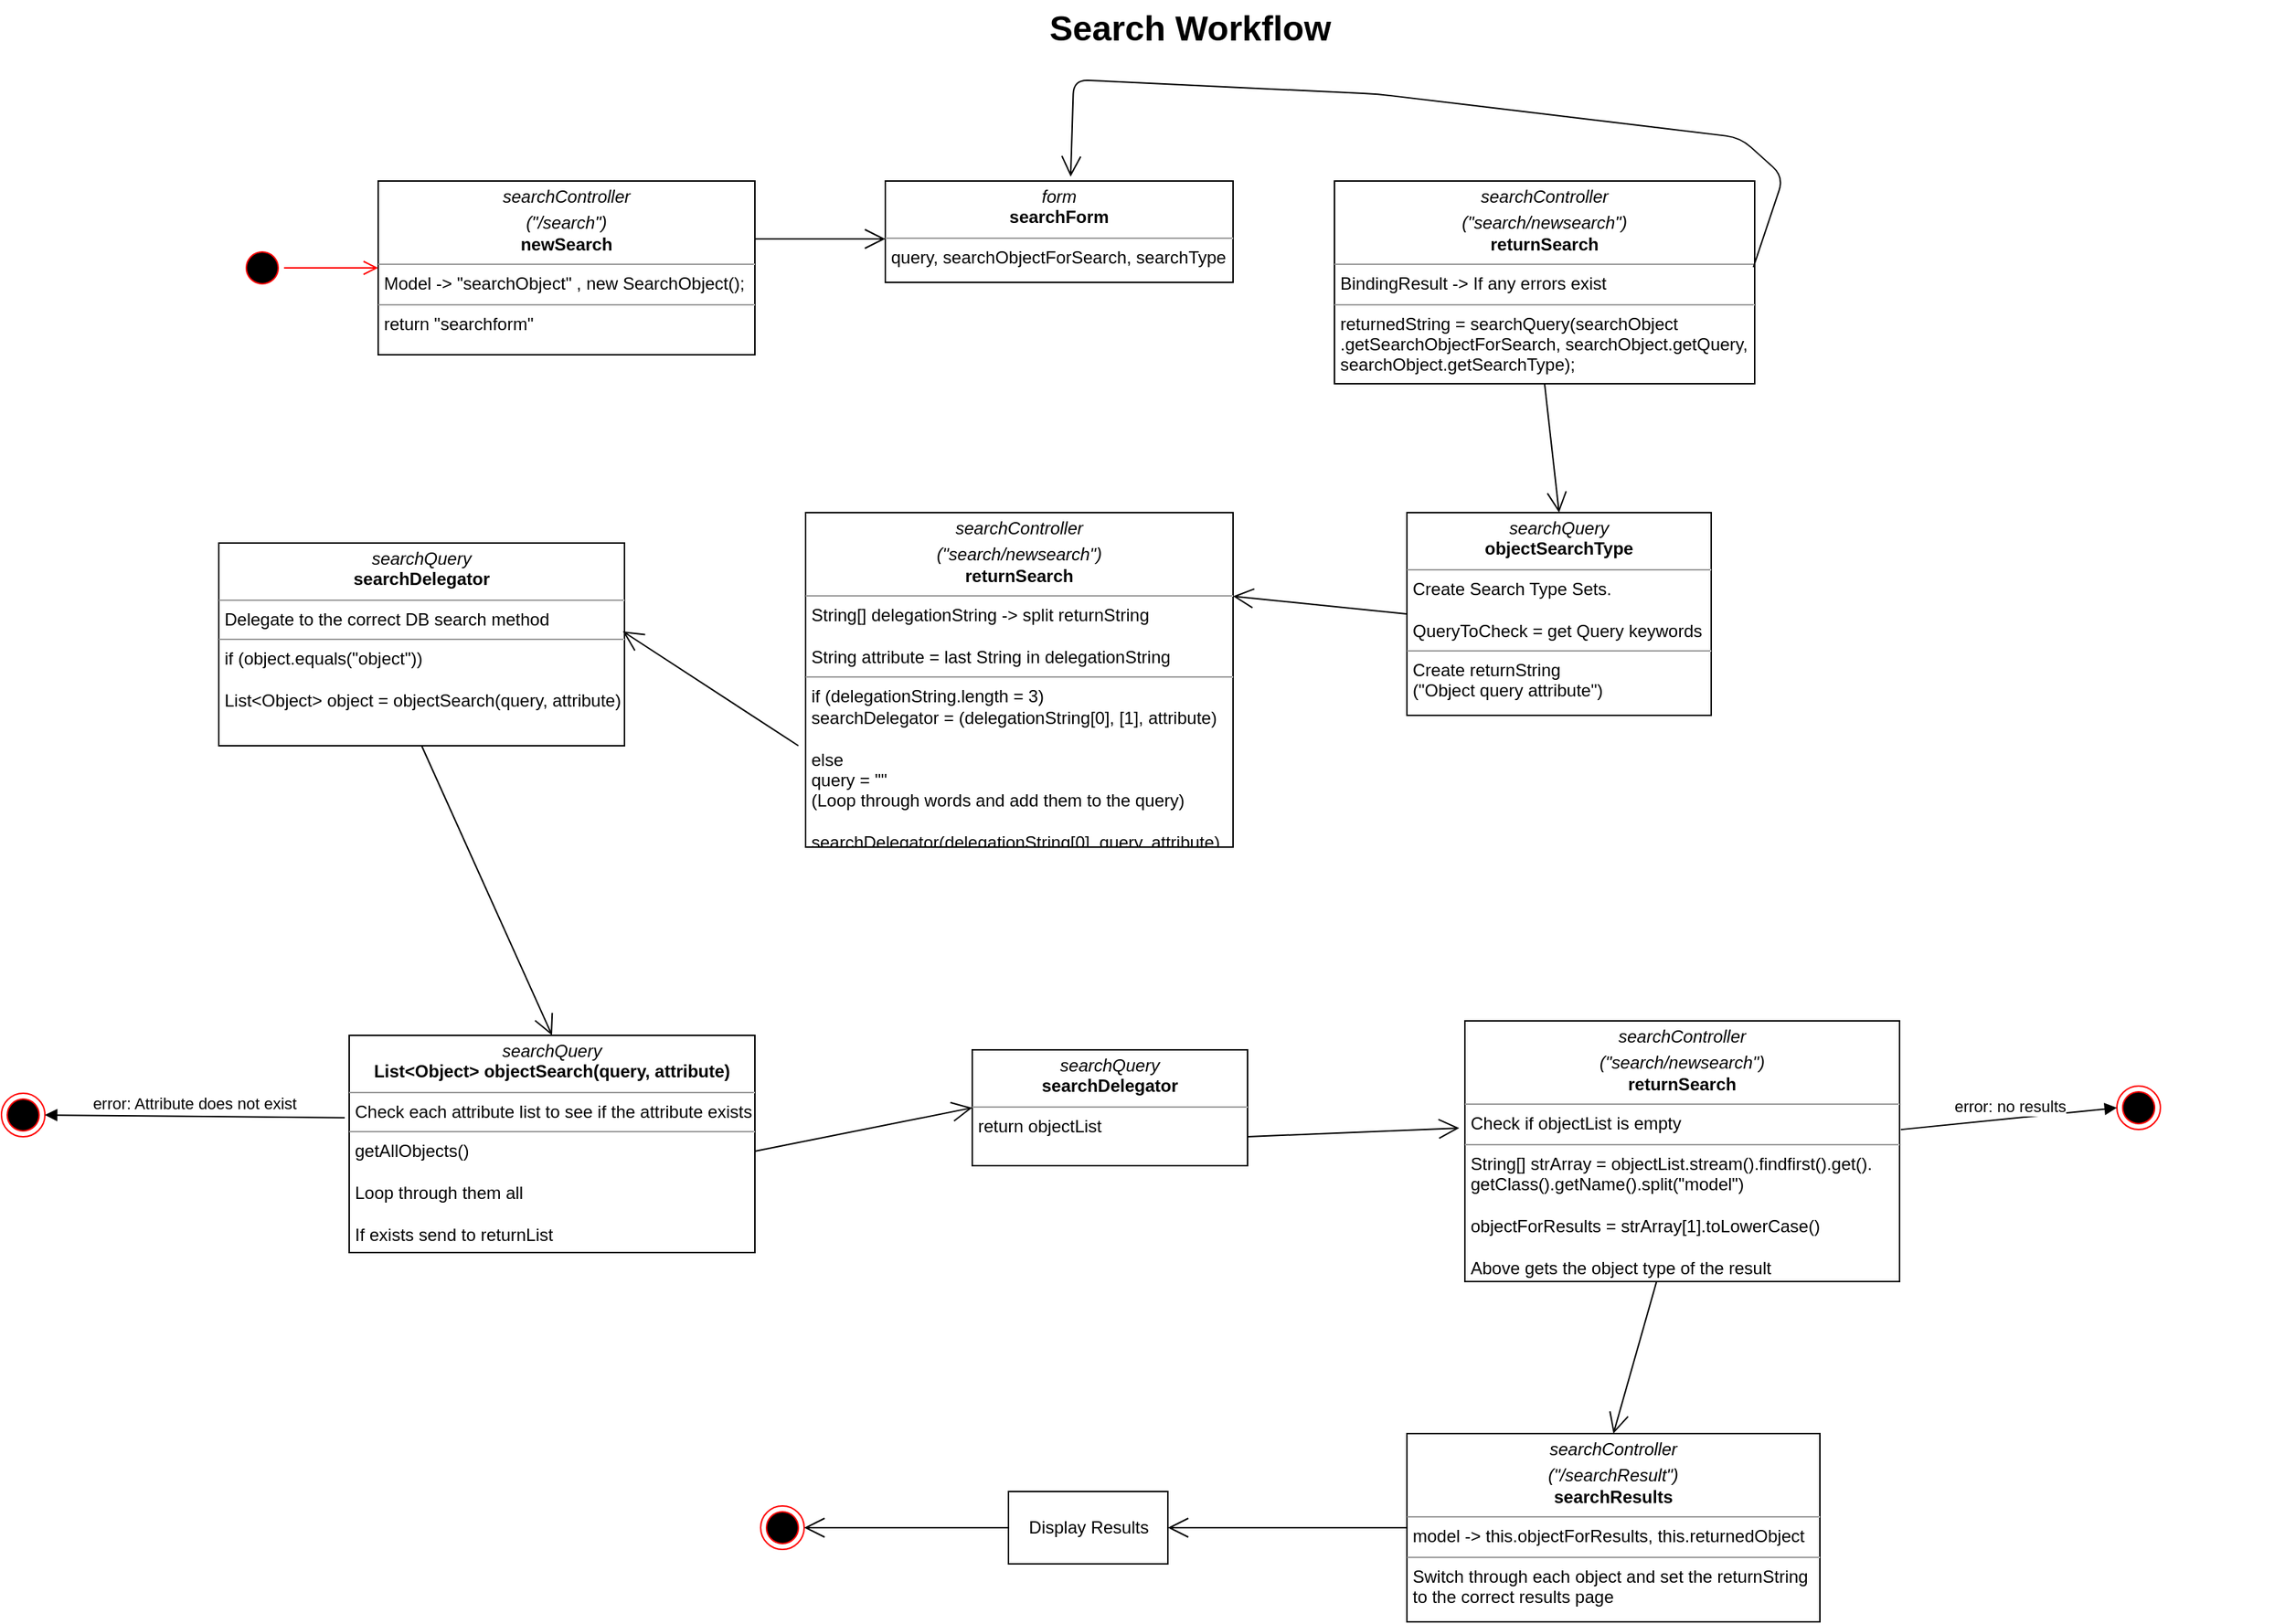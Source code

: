 <mxfile pages="1" version="11.2.8" type="github"><diagram name="Page-1" id="929967ad-93f9-6ef4-fab6-5d389245f69c"><mxGraphModel dx="1572" dy="1092" grid="1" gridSize="10" guides="1" tooltips="1" connect="1" arrows="1" fold="1" page="1" pageScale="1.5" pageWidth="1169" pageHeight="826" background="none" math="0" shadow="0"><root><mxCell id="0" style=";html=1;"/><mxCell id="1" style=";html=1;" parent="0"/><mxCell id="1672d66443f91eb5-23" value="Search Workflow&lt;br&gt;" style="text;strokeColor=none;fillColor=none;html=1;fontSize=24;fontStyle=1;verticalAlign=middle;align=center;" parent="1" vertex="1"><mxGeometry x="120" y="40" width="1510" height="40" as="geometry"/></mxCell><mxCell id="hJBjddVs129jAxn9dLpD-6" value="&lt;p style=&quot;margin: 0px ; margin-top: 4px ; text-align: center&quot;&gt;&lt;i&gt;searchController&lt;/i&gt;&lt;/p&gt;&lt;p style=&quot;margin: 0px ; margin-top: 4px ; text-align: center&quot;&gt;&lt;i&gt;(&quot;/search&quot;)&lt;/i&gt;&lt;br&gt;&lt;b&gt;newSearch&lt;/b&gt;&lt;/p&gt;&lt;hr size=&quot;1&quot;&gt;&lt;p style=&quot;margin: 0px ; margin-left: 4px&quot;&gt;Model -&amp;gt; &quot;searchObject&quot; , new SearchObject();&lt;/p&gt;&lt;hr size=&quot;1&quot;&gt;&lt;p style=&quot;margin: 0px ; margin-left: 4px&quot;&gt;return &quot;searchform&quot;&lt;/p&gt;" style="verticalAlign=top;align=left;overflow=fill;fontSize=12;fontFamily=Helvetica;html=1;" vertex="1" parent="1"><mxGeometry x="315" y="165" width="260" height="120" as="geometry"/></mxCell><mxCell id="hJBjddVs129jAxn9dLpD-7" value="" style="ellipse;html=1;shape=startState;fillColor=#000000;strokeColor=#ff0000;" vertex="1" parent="1"><mxGeometry x="220" y="210" width="30" height="30" as="geometry"/></mxCell><mxCell id="hJBjddVs129jAxn9dLpD-8" value="" style="edgeStyle=orthogonalEdgeStyle;html=1;verticalAlign=bottom;endArrow=open;endSize=8;strokeColor=#ff0000;entryX=0;entryY=0.5;entryDx=0;entryDy=0;" edge="1" source="hJBjddVs129jAxn9dLpD-7" parent="1" target="hJBjddVs129jAxn9dLpD-6"><mxGeometry relative="1" as="geometry"><mxPoint x="220" y="305" as="targetPoint"/></mxGeometry></mxCell><mxCell id="hJBjddVs129jAxn9dLpD-9" value="&lt;p style=&quot;margin: 0px ; margin-top: 4px ; text-align: center&quot;&gt;&lt;i&gt;form&lt;/i&gt;&lt;br&gt;&lt;b&gt;searchForm&lt;/b&gt;&lt;/p&gt;&lt;hr size=&quot;1&quot;&gt;&lt;p style=&quot;margin: 0px ; margin-left: 4px&quot;&gt;query, searchObjectForSearch, searchType&lt;/p&gt;" style="verticalAlign=top;align=left;overflow=fill;fontSize=12;fontFamily=Helvetica;html=1;" vertex="1" parent="1"><mxGeometry x="665" y="165" width="240" height="70" as="geometry"/></mxCell><mxCell id="hJBjddVs129jAxn9dLpD-10" value="" style="endArrow=open;endFill=1;endSize=12;html=1;" edge="1" parent="1"><mxGeometry width="160" relative="1" as="geometry"><mxPoint x="575" y="205" as="sourcePoint"/><mxPoint x="665" y="205" as="targetPoint"/></mxGeometry></mxCell><mxCell id="hJBjddVs129jAxn9dLpD-11" value="&lt;p style=&quot;margin: 0px ; margin-top: 4px ; text-align: center&quot;&gt;&lt;i&gt;searchController&lt;/i&gt;&lt;/p&gt;&lt;p style=&quot;margin: 0px ; margin-top: 4px ; text-align: center&quot;&gt;&lt;i&gt;(&quot;search/newsearch&quot;)&lt;/i&gt;&lt;br&gt;&lt;b&gt;returnSearch&lt;/b&gt;&lt;/p&gt;&lt;hr size=&quot;1&quot;&gt;&lt;p style=&quot;margin: 0px ; margin-left: 4px&quot;&gt;BindingResult -&amp;gt; If any errors exist&lt;/p&gt;&lt;hr size=&quot;1&quot;&gt;&lt;p style=&quot;margin: 0px ; margin-left: 4px&quot;&gt;returnedString = searchQuery(searchObject&lt;/p&gt;&lt;p style=&quot;margin: 0px ; margin-left: 4px&quot;&gt;&lt;span&gt;.getSearchObjectForSearch, searchObject.getQuery,&lt;/span&gt;&lt;/p&gt;&lt;p style=&quot;margin: 0px ; margin-left: 4px&quot;&gt;&lt;span&gt;searchObject.getSearchType);&lt;/span&gt;&lt;/p&gt;" style="verticalAlign=top;align=left;overflow=fill;fontSize=12;fontFamily=Helvetica;html=1;" vertex="1" parent="1"><mxGeometry x="975" y="165" width="290" height="140" as="geometry"/></mxCell><mxCell id="hJBjddVs129jAxn9dLpD-12" value="" style="endArrow=open;endFill=1;endSize=12;html=1;entryX=0.533;entryY=-0.043;entryDx=0;entryDy=0;entryPerimeter=0;exitX=0.997;exitY=0.425;exitDx=0;exitDy=0;exitPerimeter=0;" edge="1" parent="1" source="hJBjddVs129jAxn9dLpD-11" target="hJBjddVs129jAxn9dLpD-9"><mxGeometry width="160" relative="1" as="geometry"><mxPoint x="1185" y="215" as="sourcePoint"/><mxPoint x="795" y="135" as="targetPoint"/><Array as="points"><mxPoint x="1285" y="162"/><mxPoint x="1255" y="135"/><mxPoint x="1005" y="105"/><mxPoint x="795" y="95"/></Array></mxGeometry></mxCell><mxCell id="hJBjddVs129jAxn9dLpD-13" value="&lt;p style=&quot;margin: 0px ; margin-top: 4px ; text-align: center&quot;&gt;&lt;i&gt;searchQuery&lt;/i&gt;&lt;br&gt;&lt;b&gt;objectSearchType&lt;/b&gt;&lt;/p&gt;&lt;hr size=&quot;1&quot;&gt;&lt;p style=&quot;margin: 0px ; margin-left: 4px&quot;&gt;Create Search Type Sets.&lt;/p&gt;&lt;p style=&quot;margin: 0px ; margin-left: 4px&quot;&gt;&lt;br&gt;&lt;/p&gt;&lt;p style=&quot;margin: 0px ; margin-left: 4px&quot;&gt;QueryToCheck = get Query keywords&lt;/p&gt;&lt;hr size=&quot;1&quot;&gt;&lt;p style=&quot;margin: 0px ; margin-left: 4px&quot;&gt;Create returnString&lt;/p&gt;&lt;p style=&quot;margin: 0px ; margin-left: 4px&quot;&gt;(&quot;Object query attribute&quot;)&lt;/p&gt;" style="verticalAlign=top;align=left;overflow=fill;fontSize=12;fontFamily=Helvetica;html=1;" vertex="1" parent="1"><mxGeometry x="1025" y="394" width="210" height="140" as="geometry"/></mxCell><mxCell id="hJBjddVs129jAxn9dLpD-14" value="" style="endArrow=open;endFill=1;endSize=12;html=1;exitX=0.5;exitY=1;exitDx=0;exitDy=0;entryX=0.5;entryY=0;entryDx=0;entryDy=0;" edge="1" parent="1" source="hJBjddVs129jAxn9dLpD-11" target="hJBjddVs129jAxn9dLpD-13"><mxGeometry width="160" relative="1" as="geometry"><mxPoint x="795" y="335" as="sourcePoint"/><mxPoint x="955" y="335" as="targetPoint"/></mxGeometry></mxCell><mxCell id="hJBjddVs129jAxn9dLpD-15" value="&lt;p style=&quot;margin: 0px ; margin-top: 4px ; text-align: center&quot;&gt;&lt;i&gt;searchController&lt;/i&gt;&lt;/p&gt;&lt;p style=&quot;margin: 0px ; margin-top: 4px ; text-align: center&quot;&gt;&lt;i&gt;(&quot;search/newsearch&quot;)&lt;/i&gt;&lt;br&gt;&lt;b&gt;returnSearch&lt;/b&gt;&lt;/p&gt;&lt;hr size=&quot;1&quot;&gt;&lt;p style=&quot;margin: 0px ; margin-left: 4px&quot;&gt;String[] delegationString -&amp;gt; split returnString&lt;/p&gt;&lt;p style=&quot;margin: 0px ; margin-left: 4px&quot;&gt;&lt;br&gt;&lt;/p&gt;&lt;p style=&quot;margin: 0px ; margin-left: 4px&quot;&gt;String attribute = last String in delegationString&lt;/p&gt;&lt;hr size=&quot;1&quot;&gt;&lt;p style=&quot;margin: 0px ; margin-left: 4px&quot;&gt;if (delegationString.length = 3)&lt;/p&gt;&lt;p style=&quot;margin: 0px ; margin-left: 4px&quot;&gt;searchDelegator = (delegationString[0], [1], attribute)&lt;/p&gt;&lt;p style=&quot;margin: 0px ; margin-left: 4px&quot;&gt;&lt;br&gt;&lt;/p&gt;&lt;p style=&quot;margin: 0px ; margin-left: 4px&quot;&gt;else&lt;/p&gt;&lt;p style=&quot;margin: 0px ; margin-left: 4px&quot;&gt;query = &quot;&quot;&lt;/p&gt;&lt;p style=&quot;margin: 0px ; margin-left: 4px&quot;&gt;(Loop through words and add them to the query)&lt;/p&gt;&lt;p style=&quot;margin: 0px ; margin-left: 4px&quot;&gt;&lt;br&gt;&lt;/p&gt;&lt;p style=&quot;margin: 0px ; margin-left: 4px&quot;&gt;searchDelegator(delegationString[0], query, attribute)&lt;/p&gt;&lt;p style=&quot;margin: 0px ; margin-left: 4px&quot;&gt;&lt;br&gt;&lt;/p&gt;&lt;p style=&quot;margin: 0px ; margin-left: 4px&quot;&gt;&lt;br&gt;&lt;/p&gt;" style="verticalAlign=top;align=left;overflow=fill;fontSize=12;fontFamily=Helvetica;html=1;" vertex="1" parent="1"><mxGeometry x="610" y="394" width="295" height="231" as="geometry"/></mxCell><mxCell id="hJBjddVs129jAxn9dLpD-16" value="" style="endArrow=open;endFill=1;endSize=12;html=1;exitX=0;exitY=0.5;exitDx=0;exitDy=0;entryX=1;entryY=0.25;entryDx=0;entryDy=0;" edge="1" parent="1" source="hJBjddVs129jAxn9dLpD-13" target="hJBjddVs129jAxn9dLpD-15"><mxGeometry width="160" relative="1" as="geometry"><mxPoint x="925" y="545" as="sourcePoint"/><mxPoint x="1085" y="545" as="targetPoint"/></mxGeometry></mxCell><mxCell id="hJBjddVs129jAxn9dLpD-21" value="&lt;p style=&quot;margin: 0px ; margin-top: 4px ; text-align: center&quot;&gt;&lt;i&gt;searchQuery&lt;/i&gt;&lt;br&gt;&lt;b&gt;searchDelegator&lt;/b&gt;&lt;/p&gt;&lt;hr size=&quot;1&quot;&gt;&lt;p style=&quot;margin: 0px ; margin-left: 4px&quot;&gt;Delegate to the correct DB search method&lt;/p&gt;&lt;hr size=&quot;1&quot;&gt;&lt;p style=&quot;margin: 0px ; margin-left: 4px&quot;&gt;if (object.equals(&quot;object&quot;))&lt;/p&gt;&lt;p style=&quot;margin: 0px ; margin-left: 4px&quot;&gt;&lt;br&gt;&lt;/p&gt;&lt;p style=&quot;margin: 0px ; margin-left: 4px&quot;&gt;List&amp;lt;Object&amp;gt; object = objectSearch(query, attribute)&lt;/p&gt;" style="verticalAlign=top;align=left;overflow=fill;fontSize=12;fontFamily=Helvetica;html=1;" vertex="1" parent="1"><mxGeometry x="205" y="415" width="280" height="140" as="geometry"/></mxCell><mxCell id="hJBjddVs129jAxn9dLpD-22" value="" style="endArrow=open;endFill=1;endSize=12;html=1;entryX=0.996;entryY=0.436;entryDx=0;entryDy=0;entryPerimeter=0;" edge="1" parent="1" target="hJBjddVs129jAxn9dLpD-21"><mxGeometry width="160" relative="1" as="geometry"><mxPoint x="605" y="555" as="sourcePoint"/><mxPoint x="585" y="585" as="targetPoint"/></mxGeometry></mxCell><mxCell id="hJBjddVs129jAxn9dLpD-23" value="&lt;p style=&quot;margin: 0px ; margin-top: 4px ; text-align: center&quot;&gt;&lt;i&gt;searchQuery&lt;/i&gt;&lt;br&gt;&lt;b&gt;List&amp;lt;Object&amp;gt; objectSearch(query, attribute)&lt;/b&gt;&lt;/p&gt;&lt;hr size=&quot;1&quot;&gt;&lt;p style=&quot;margin: 0px ; margin-left: 4px&quot;&gt;Check each attribute list to see if the attribute exists&lt;/p&gt;&lt;hr size=&quot;1&quot;&gt;&lt;p style=&quot;margin: 0px ; margin-left: 4px&quot;&gt;getAllObjects()&lt;/p&gt;&lt;p style=&quot;margin: 0px ; margin-left: 4px&quot;&gt;&lt;br&gt;&lt;/p&gt;&lt;p style=&quot;margin: 0px ; margin-left: 4px&quot;&gt;Loop through them all&lt;/p&gt;&lt;p style=&quot;margin: 0px ; margin-left: 4px&quot;&gt;&lt;br&gt;&lt;/p&gt;&lt;p style=&quot;margin: 0px ; margin-left: 4px&quot;&gt;If exists send to returnList&lt;/p&gt;" style="verticalAlign=top;align=left;overflow=fill;fontSize=12;fontFamily=Helvetica;html=1;" vertex="1" parent="1"><mxGeometry x="295" y="755" width="280" height="150" as="geometry"/></mxCell><mxCell id="hJBjddVs129jAxn9dLpD-24" value="" style="ellipse;html=1;shape=endState;fillColor=#000000;strokeColor=#ff0000;" vertex="1" parent="1"><mxGeometry x="55" y="795" width="30" height="30" as="geometry"/></mxCell><mxCell id="hJBjddVs129jAxn9dLpD-25" value="error: Attribute does not exist" style="html=1;verticalAlign=bottom;endArrow=block;exitX=-0.011;exitY=0.379;exitDx=0;exitDy=0;exitPerimeter=0;entryX=1;entryY=0.5;entryDx=0;entryDy=0;" edge="1" parent="1" source="hJBjddVs129jAxn9dLpD-23" target="hJBjddVs129jAxn9dLpD-24"><mxGeometry width="80" relative="1" as="geometry"><mxPoint x="165" y="845" as="sourcePoint"/><mxPoint x="245" y="845" as="targetPoint"/></mxGeometry></mxCell><mxCell id="hJBjddVs129jAxn9dLpD-26" value="" style="endArrow=open;endFill=1;endSize=12;html=1;exitX=0.5;exitY=1;exitDx=0;exitDy=0;entryX=0.5;entryY=0;entryDx=0;entryDy=0;" edge="1" parent="1" source="hJBjddVs129jAxn9dLpD-21" target="hJBjddVs129jAxn9dLpD-23"><mxGeometry width="160" relative="1" as="geometry"><mxPoint x="305" y="655" as="sourcePoint"/><mxPoint x="465" y="655" as="targetPoint"/></mxGeometry></mxCell><mxCell id="hJBjddVs129jAxn9dLpD-27" value="&lt;p style=&quot;margin: 0px ; margin-top: 4px ; text-align: center&quot;&gt;&lt;i&gt;searchQuery&lt;/i&gt;&lt;br&gt;&lt;b&gt;searchDelegator&lt;/b&gt;&lt;/p&gt;&lt;hr size=&quot;1&quot;&gt;&lt;p style=&quot;margin: 0px ; margin-left: 4px&quot;&gt;return objectList&lt;/p&gt;" style="verticalAlign=top;align=left;overflow=fill;fontSize=12;fontFamily=Helvetica;html=1;" vertex="1" parent="1"><mxGeometry x="725" y="765" width="190" height="80" as="geometry"/></mxCell><mxCell id="hJBjddVs129jAxn9dLpD-28" value="" style="endArrow=open;endFill=1;endSize=12;html=1;entryX=0;entryY=0.5;entryDx=0;entryDy=0;" edge="1" parent="1" target="hJBjddVs129jAxn9dLpD-27"><mxGeometry width="160" relative="1" as="geometry"><mxPoint x="575" y="835" as="sourcePoint"/><mxPoint x="735" y="835" as="targetPoint"/></mxGeometry></mxCell><mxCell id="hJBjddVs129jAxn9dLpD-29" value="&lt;p style=&quot;margin: 0px ; margin-top: 4px ; text-align: center&quot;&gt;&lt;i&gt;searchController&lt;/i&gt;&lt;/p&gt;&lt;p style=&quot;margin: 0px ; margin-top: 4px ; text-align: center&quot;&gt;&lt;i&gt;(&quot;search/newsearch&quot;)&lt;/i&gt;&lt;br&gt;&lt;b&gt;returnSearch&lt;/b&gt;&lt;/p&gt;&lt;hr size=&quot;1&quot;&gt;&lt;p style=&quot;margin: 0px ; margin-left: 4px&quot;&gt;Check if objectList is empty&lt;/p&gt;&lt;hr size=&quot;1&quot;&gt;&lt;p style=&quot;margin: 0px ; margin-left: 4px&quot;&gt;String[] strArray = objectList.stream().findfirst().get().&lt;/p&gt;&lt;p style=&quot;margin: 0px ; margin-left: 4px&quot;&gt;getClass().getName().split(&quot;model&quot;)&lt;/p&gt;&lt;p style=&quot;margin: 0px ; margin-left: 4px&quot;&gt;&lt;br&gt;&lt;/p&gt;&lt;p style=&quot;margin: 0px ; margin-left: 4px&quot;&gt;objectForResults = strArray[1].toLowerCase()&lt;/p&gt;&lt;p style=&quot;margin: 0px ; margin-left: 4px&quot;&gt;&lt;br&gt;&lt;/p&gt;&lt;p style=&quot;margin: 0px ; margin-left: 4px&quot;&gt;Above gets the object type of the result&lt;/p&gt;" style="verticalAlign=top;align=left;overflow=fill;fontSize=12;fontFamily=Helvetica;html=1;" vertex="1" parent="1"><mxGeometry x="1065" y="745" width="300" height="180" as="geometry"/></mxCell><mxCell id="hJBjddVs129jAxn9dLpD-30" value="" style="endArrow=open;endFill=1;endSize=12;html=1;exitX=1;exitY=0.75;exitDx=0;exitDy=0;entryX=-0.013;entryY=0.411;entryDx=0;entryDy=0;entryPerimeter=0;" edge="1" parent="1" source="hJBjddVs129jAxn9dLpD-27" target="hJBjddVs129jAxn9dLpD-29"><mxGeometry width="160" relative="1" as="geometry"><mxPoint x="895" y="885" as="sourcePoint"/><mxPoint x="1055" y="885" as="targetPoint"/></mxGeometry></mxCell><mxCell id="hJBjddVs129jAxn9dLpD-31" value="" style="ellipse;html=1;shape=endState;fillColor=#000000;strokeColor=#ff0000;" vertex="1" parent="1"><mxGeometry x="1515" y="790" width="30" height="30" as="geometry"/></mxCell><mxCell id="hJBjddVs129jAxn9dLpD-33" value="error: no results" style="html=1;verticalAlign=bottom;endArrow=block;exitX=1.003;exitY=0.417;exitDx=0;exitDy=0;exitPerimeter=0;entryX=0;entryY=0.5;entryDx=0;entryDy=0;" edge="1" parent="1" source="hJBjddVs129jAxn9dLpD-29" target="hJBjddVs129jAxn9dLpD-31"><mxGeometry width="80" relative="1" as="geometry"><mxPoint x="1385" y="825" as="sourcePoint"/><mxPoint x="1465" y="825" as="targetPoint"/></mxGeometry></mxCell><mxCell id="hJBjddVs129jAxn9dLpD-35" value="&lt;p style=&quot;margin: 0px ; margin-top: 4px ; text-align: center&quot;&gt;&lt;i&gt;searchController&lt;/i&gt;&lt;/p&gt;&lt;p style=&quot;margin: 0px ; margin-top: 4px ; text-align: center&quot;&gt;&lt;i&gt;(&quot;/searchResult&quot;)&lt;/i&gt;&lt;br&gt;&lt;b&gt;searchResults&lt;/b&gt;&lt;/p&gt;&lt;hr size=&quot;1&quot;&gt;&lt;p style=&quot;margin: 0px ; margin-left: 4px&quot;&gt;model -&amp;gt; this.objectForResults, this.returnedObject&lt;/p&gt;&lt;hr size=&quot;1&quot;&gt;&lt;p style=&quot;margin: 0px ; margin-left: 4px&quot;&gt;Switch through each object and set the returnString&lt;/p&gt;&lt;p style=&quot;margin: 0px ; margin-left: 4px&quot;&gt;to the correct results page&lt;/p&gt;&lt;p style=&quot;margin: 0px ; margin-left: 4px&quot;&gt;&lt;br&gt;&lt;/p&gt;&lt;p style=&quot;margin: 0px ; margin-left: 4px&quot;&gt;return returnString&lt;/p&gt;" style="verticalAlign=top;align=left;overflow=fill;fontSize=12;fontFamily=Helvetica;html=1;" vertex="1" parent="1"><mxGeometry x="1025" y="1030" width="285" height="130" as="geometry"/></mxCell><mxCell id="hJBjddVs129jAxn9dLpD-36" value="" style="endArrow=open;endFill=1;endSize=12;html=1;exitX=0.441;exitY=1;exitDx=0;exitDy=0;exitPerimeter=0;entryX=0.5;entryY=0;entryDx=0;entryDy=0;" edge="1" parent="1" source="hJBjddVs129jAxn9dLpD-29" target="hJBjddVs129jAxn9dLpD-35"><mxGeometry width="160" relative="1" as="geometry"><mxPoint x="1120" y="970" as="sourcePoint"/><mxPoint x="1280" y="970" as="targetPoint"/></mxGeometry></mxCell><mxCell id="hJBjddVs129jAxn9dLpD-37" value="Display Results" style="html=1;" vertex="1" parent="1"><mxGeometry x="750" y="1070" width="110" height="50" as="geometry"/></mxCell><mxCell id="hJBjddVs129jAxn9dLpD-38" value="" style="ellipse;html=1;shape=endState;fillColor=#000000;strokeColor=#ff0000;" vertex="1" parent="1"><mxGeometry x="579" y="1080" width="30" height="30" as="geometry"/></mxCell><mxCell id="hJBjddVs129jAxn9dLpD-39" value="" style="endArrow=open;endFill=1;endSize=12;html=1;exitX=0;exitY=0.5;exitDx=0;exitDy=0;entryX=1;entryY=0.5;entryDx=0;entryDy=0;" edge="1" parent="1" source="hJBjddVs129jAxn9dLpD-35" target="hJBjddVs129jAxn9dLpD-37"><mxGeometry width="160" relative="1" as="geometry"><mxPoint x="860" y="1020" as="sourcePoint"/><mxPoint x="1020" y="1020" as="targetPoint"/></mxGeometry></mxCell><mxCell id="hJBjddVs129jAxn9dLpD-40" value="" style="endArrow=open;endFill=1;endSize=12;html=1;exitX=0;exitY=0.5;exitDx=0;exitDy=0;entryX=1;entryY=0.5;entryDx=0;entryDy=0;" edge="1" parent="1" source="hJBjddVs129jAxn9dLpD-37" target="hJBjddVs129jAxn9dLpD-38"><mxGeometry width="160" relative="1" as="geometry"><mxPoint x="400" y="1180" as="sourcePoint"/><mxPoint x="560" y="1180" as="targetPoint"/></mxGeometry></mxCell></root></mxGraphModel></diagram></mxfile>